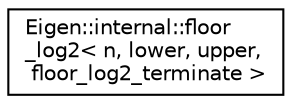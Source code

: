digraph "Graphical Class Hierarchy"
{
  edge [fontname="Helvetica",fontsize="10",labelfontname="Helvetica",labelfontsize="10"];
  node [fontname="Helvetica",fontsize="10",shape=record];
  rankdir="LR";
  Node1 [label="Eigen::internal::floor\l_log2\< n, lower, upper,\l floor_log2_terminate \>",height=0.2,width=0.4,color="black", fillcolor="white", style="filled",URL="$struct_eigen_1_1internal_1_1floor__log2_3_01n_00_01lower_00_01upper_00_01floor__log2__terminate_01_4.html"];
}
